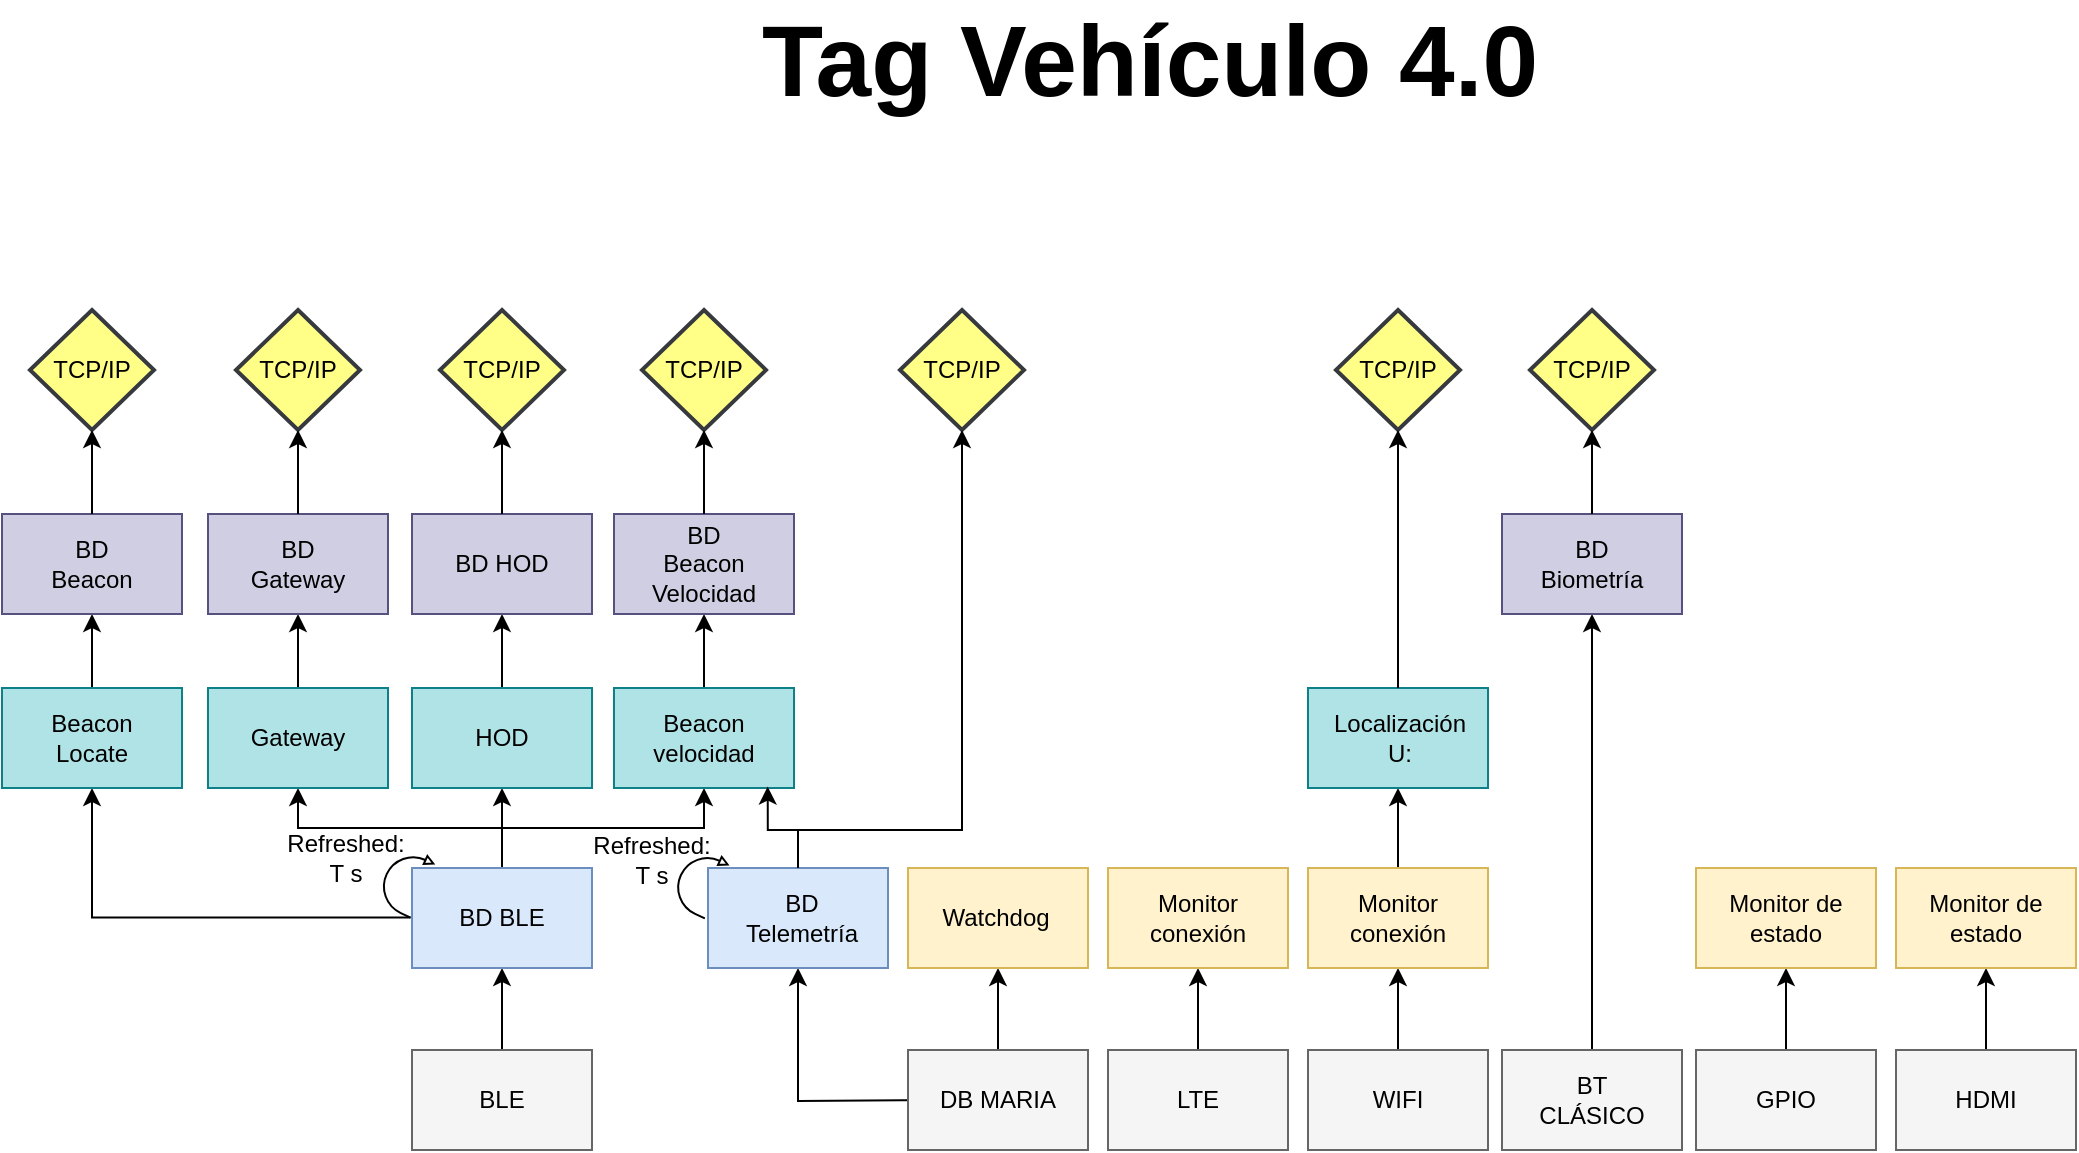 <mxfile version="24.7.6">
  <diagram name="Página-1" id="RtHD7aoakG6yR8nzAqxL">
    <mxGraphModel dx="2807" dy="1119" grid="1" gridSize="10" guides="1" tooltips="1" connect="1" arrows="1" fold="1" page="1" pageScale="1" pageWidth="827" pageHeight="1169" math="0" shadow="0">
      <root>
        <mxCell id="0" />
        <mxCell id="1" parent="0" />
        <mxCell id="BA8jbge-qnIZSc5oDuw1-29" style="edgeStyle=orthogonalEdgeStyle;rounded=0;orthogonalLoop=1;jettySize=auto;html=1;exitX=0.5;exitY=0;exitDx=0;exitDy=0;entryX=0.5;entryY=1;entryDx=0;entryDy=0;" edge="1" parent="1" source="BA8jbge-qnIZSc5oDuw1-2" target="BA8jbge-qnIZSc5oDuw1-17">
          <mxGeometry relative="1" as="geometry" />
        </mxCell>
        <mxCell id="BA8jbge-qnIZSc5oDuw1-2" value="" style="rounded=0;whiteSpace=wrap;html=1;fillColor=#f5f5f5;fontColor=#333333;strokeColor=#666666;" vertex="1" parent="1">
          <mxGeometry x="-336" y="680" width="90" height="50" as="geometry" />
        </mxCell>
        <mxCell id="BA8jbge-qnIZSc5oDuw1-3" value="BLE" style="text;html=1;align=center;verticalAlign=middle;whiteSpace=wrap;rounded=0;" vertex="1" parent="1">
          <mxGeometry x="-321" y="690" width="60" height="30" as="geometry" />
        </mxCell>
        <mxCell id="BA8jbge-qnIZSc5oDuw1-30" style="edgeStyle=orthogonalEdgeStyle;rounded=0;orthogonalLoop=1;jettySize=auto;html=1;exitX=0.5;exitY=0;exitDx=0;exitDy=0;entryX=0.5;entryY=1;entryDx=0;entryDy=0;" edge="1" parent="1" source="BA8jbge-qnIZSc5oDuw1-6" target="BA8jbge-qnIZSc5oDuw1-19">
          <mxGeometry relative="1" as="geometry" />
        </mxCell>
        <mxCell id="BA8jbge-qnIZSc5oDuw1-6" value="" style="rounded=0;whiteSpace=wrap;html=1;fillColor=#f5f5f5;fontColor=#333333;strokeColor=#666666;" vertex="1" parent="1">
          <mxGeometry x="12" y="680" width="90" height="50" as="geometry" />
        </mxCell>
        <mxCell id="BA8jbge-qnIZSc5oDuw1-7" value="LTE" style="text;html=1;align=center;verticalAlign=middle;whiteSpace=wrap;rounded=0;" vertex="1" parent="1">
          <mxGeometry x="27" y="690" width="60" height="30" as="geometry" />
        </mxCell>
        <mxCell id="BA8jbge-qnIZSc5oDuw1-31" style="edgeStyle=orthogonalEdgeStyle;rounded=0;orthogonalLoop=1;jettySize=auto;html=1;exitX=0.5;exitY=0;exitDx=0;exitDy=0;entryX=0.5;entryY=1;entryDx=0;entryDy=0;" edge="1" parent="1" source="BA8jbge-qnIZSc5oDuw1-8" target="BA8jbge-qnIZSc5oDuw1-21">
          <mxGeometry relative="1" as="geometry" />
        </mxCell>
        <mxCell id="BA8jbge-qnIZSc5oDuw1-8" value="" style="rounded=0;whiteSpace=wrap;html=1;fillColor=#f5f5f5;fontColor=#333333;strokeColor=#666666;" vertex="1" parent="1">
          <mxGeometry x="112" y="680" width="90" height="50" as="geometry" />
        </mxCell>
        <mxCell id="BA8jbge-qnIZSc5oDuw1-9" value="WIFI" style="text;html=1;align=center;verticalAlign=middle;whiteSpace=wrap;rounded=0;" vertex="1" parent="1">
          <mxGeometry x="127" y="690" width="60" height="30" as="geometry" />
        </mxCell>
        <mxCell id="BA8jbge-qnIZSc5oDuw1-32" style="edgeStyle=orthogonalEdgeStyle;rounded=0;orthogonalLoop=1;jettySize=auto;html=1;exitX=0.5;exitY=0;exitDx=0;exitDy=0;entryX=0.5;entryY=1;entryDx=0;entryDy=0;" edge="1" parent="1" source="BA8jbge-qnIZSc5oDuw1-10" target="BA8jbge-qnIZSc5oDuw1-23">
          <mxGeometry relative="1" as="geometry" />
        </mxCell>
        <mxCell id="BA8jbge-qnIZSc5oDuw1-10" value="" style="rounded=0;whiteSpace=wrap;html=1;fillColor=#f5f5f5;fontColor=#333333;strokeColor=#666666;" vertex="1" parent="1">
          <mxGeometry x="306" y="680" width="90" height="50" as="geometry" />
        </mxCell>
        <mxCell id="BA8jbge-qnIZSc5oDuw1-11" value="GPIO" style="text;html=1;align=center;verticalAlign=middle;whiteSpace=wrap;rounded=0;" vertex="1" parent="1">
          <mxGeometry x="321" y="690" width="60" height="30" as="geometry" />
        </mxCell>
        <mxCell id="BA8jbge-qnIZSc5oDuw1-33" style="edgeStyle=orthogonalEdgeStyle;rounded=0;orthogonalLoop=1;jettySize=auto;html=1;exitX=0.5;exitY=0;exitDx=0;exitDy=0;entryX=0.5;entryY=1;entryDx=0;entryDy=0;" edge="1" parent="1" source="BA8jbge-qnIZSc5oDuw1-12" target="BA8jbge-qnIZSc5oDuw1-25">
          <mxGeometry relative="1" as="geometry" />
        </mxCell>
        <mxCell id="BA8jbge-qnIZSc5oDuw1-12" value="" style="rounded=0;whiteSpace=wrap;html=1;fillColor=#f5f5f5;fontColor=#333333;strokeColor=#666666;" vertex="1" parent="1">
          <mxGeometry x="406" y="680" width="90" height="50" as="geometry" />
        </mxCell>
        <mxCell id="BA8jbge-qnIZSc5oDuw1-13" value="HDMI" style="text;html=1;align=center;verticalAlign=middle;whiteSpace=wrap;rounded=0;" vertex="1" parent="1">
          <mxGeometry x="421" y="690" width="60" height="30" as="geometry" />
        </mxCell>
        <mxCell id="BA8jbge-qnIZSc5oDuw1-35" style="edgeStyle=orthogonalEdgeStyle;rounded=0;orthogonalLoop=1;jettySize=auto;html=1;exitX=0.5;exitY=0;exitDx=0;exitDy=0;entryX=0.5;entryY=1;entryDx=0;entryDy=0;" edge="1" parent="1" source="BA8jbge-qnIZSc5oDuw1-15" target="BA8jbge-qnIZSc5oDuw1-27">
          <mxGeometry relative="1" as="geometry" />
        </mxCell>
        <mxCell id="BA8jbge-qnIZSc5oDuw1-116" style="edgeStyle=orthogonalEdgeStyle;rounded=0;orthogonalLoop=1;jettySize=auto;html=1;exitX=0;exitY=0.5;exitDx=0;exitDy=0;entryX=0.5;entryY=1;entryDx=0;entryDy=0;" edge="1" parent="1" target="BA8jbge-qnIZSc5oDuw1-42">
          <mxGeometry relative="1" as="geometry">
            <mxPoint x="-73" y="705" as="sourcePoint" />
          </mxGeometry>
        </mxCell>
        <mxCell id="BA8jbge-qnIZSc5oDuw1-15" value="" style="rounded=0;whiteSpace=wrap;html=1;fillColor=#f5f5f5;fontColor=#333333;strokeColor=#666666;" vertex="1" parent="1">
          <mxGeometry x="-88" y="680" width="90" height="50" as="geometry" />
        </mxCell>
        <mxCell id="BA8jbge-qnIZSc5oDuw1-16" value="DB MARIA" style="text;html=1;align=center;verticalAlign=middle;whiteSpace=wrap;rounded=0;" vertex="1" parent="1">
          <mxGeometry x="-73" y="690" width="60" height="30" as="geometry" />
        </mxCell>
        <mxCell id="BA8jbge-qnIZSc5oDuw1-88" style="edgeStyle=orthogonalEdgeStyle;rounded=0;orthogonalLoop=1;jettySize=auto;html=1;exitX=0.5;exitY=0;exitDx=0;exitDy=0;entryX=0.5;entryY=1;entryDx=0;entryDy=0;" edge="1" parent="1" source="BA8jbge-qnIZSc5oDuw1-17" target="BA8jbge-qnIZSc5oDuw1-76">
          <mxGeometry relative="1" as="geometry" />
        </mxCell>
        <mxCell id="BA8jbge-qnIZSc5oDuw1-90" style="edgeStyle=orthogonalEdgeStyle;rounded=0;orthogonalLoop=1;jettySize=auto;html=1;exitX=0.5;exitY=0;exitDx=0;exitDy=0;entryX=0.5;entryY=1;entryDx=0;entryDy=0;" edge="1" parent="1" source="BA8jbge-qnIZSc5oDuw1-17" target="BA8jbge-qnIZSc5oDuw1-83">
          <mxGeometry relative="1" as="geometry" />
        </mxCell>
        <mxCell id="BA8jbge-qnIZSc5oDuw1-93" style="edgeStyle=orthogonalEdgeStyle;rounded=0;orthogonalLoop=1;jettySize=auto;html=1;exitX=0.5;exitY=0;exitDx=0;exitDy=0;entryX=0.5;entryY=1;entryDx=0;entryDy=0;" edge="1" parent="1" source="BA8jbge-qnIZSc5oDuw1-17" target="BA8jbge-qnIZSc5oDuw1-91">
          <mxGeometry relative="1" as="geometry" />
        </mxCell>
        <mxCell id="BA8jbge-qnIZSc5oDuw1-17" value="" style="rounded=0;whiteSpace=wrap;html=1;fillColor=#dae8fc;strokeColor=#6c8ebf;" vertex="1" parent="1">
          <mxGeometry x="-336" y="589" width="90" height="50" as="geometry" />
        </mxCell>
        <mxCell id="BA8jbge-qnIZSc5oDuw1-18" value="BD BLE" style="text;html=1;align=center;verticalAlign=middle;whiteSpace=wrap;rounded=0;" vertex="1" parent="1">
          <mxGeometry x="-321" y="599" width="60" height="30" as="geometry" />
        </mxCell>
        <mxCell id="BA8jbge-qnIZSc5oDuw1-19" value="" style="rounded=0;whiteSpace=wrap;html=1;fillColor=#fff2cc;strokeColor=#d6b656;" vertex="1" parent="1">
          <mxGeometry x="12" y="589" width="90" height="50" as="geometry" />
        </mxCell>
        <mxCell id="BA8jbge-qnIZSc5oDuw1-20" value="Monitor conexión" style="text;html=1;align=center;verticalAlign=middle;whiteSpace=wrap;rounded=0;" vertex="1" parent="1">
          <mxGeometry x="27" y="599" width="60" height="30" as="geometry" />
        </mxCell>
        <mxCell id="BA8jbge-qnIZSc5oDuw1-55" style="edgeStyle=orthogonalEdgeStyle;rounded=0;orthogonalLoop=1;jettySize=auto;html=1;exitX=0.5;exitY=0;exitDx=0;exitDy=0;entryX=0.5;entryY=1;entryDx=0;entryDy=0;" edge="1" parent="1" source="BA8jbge-qnIZSc5oDuw1-21" target="BA8jbge-qnIZSc5oDuw1-54">
          <mxGeometry relative="1" as="geometry" />
        </mxCell>
        <mxCell id="BA8jbge-qnIZSc5oDuw1-21" value="" style="rounded=0;whiteSpace=wrap;html=1;fillColor=#fff2cc;strokeColor=#d6b656;" vertex="1" parent="1">
          <mxGeometry x="112" y="589" width="90" height="50" as="geometry" />
        </mxCell>
        <mxCell id="BA8jbge-qnIZSc5oDuw1-22" value="Monitor conexión" style="text;html=1;align=center;verticalAlign=middle;whiteSpace=wrap;rounded=0;" vertex="1" parent="1">
          <mxGeometry x="127" y="599" width="60" height="30" as="geometry" />
        </mxCell>
        <mxCell id="BA8jbge-qnIZSc5oDuw1-23" value="" style="rounded=0;whiteSpace=wrap;html=1;fillColor=#fff2cc;strokeColor=#d6b656;" vertex="1" parent="1">
          <mxGeometry x="306" y="589" width="90" height="50" as="geometry" />
        </mxCell>
        <mxCell id="BA8jbge-qnIZSc5oDuw1-24" value="Monitor de estado" style="text;html=1;align=center;verticalAlign=middle;whiteSpace=wrap;rounded=0;" vertex="1" parent="1">
          <mxGeometry x="321" y="599" width="60" height="30" as="geometry" />
        </mxCell>
        <mxCell id="BA8jbge-qnIZSc5oDuw1-25" value="" style="rounded=0;whiteSpace=wrap;html=1;fillColor=#fff2cc;strokeColor=#d6b656;" vertex="1" parent="1">
          <mxGeometry x="406" y="589" width="90" height="50" as="geometry" />
        </mxCell>
        <mxCell id="BA8jbge-qnIZSc5oDuw1-26" value="Monitor de estado" style="text;html=1;align=center;verticalAlign=middle;whiteSpace=wrap;rounded=0;" vertex="1" parent="1">
          <mxGeometry x="421" y="599" width="60" height="30" as="geometry" />
        </mxCell>
        <mxCell id="BA8jbge-qnIZSc5oDuw1-27" value="" style="rounded=0;whiteSpace=wrap;html=1;fillColor=#fff2cc;strokeColor=#d6b656;" vertex="1" parent="1">
          <mxGeometry x="-88" y="589" width="90" height="50" as="geometry" />
        </mxCell>
        <mxCell id="BA8jbge-qnIZSc5oDuw1-28" value="Watchdog" style="text;html=1;align=center;verticalAlign=middle;whiteSpace=wrap;rounded=0;" vertex="1" parent="1">
          <mxGeometry x="-74" y="599" width="60" height="30" as="geometry" />
        </mxCell>
        <mxCell id="BA8jbge-qnIZSc5oDuw1-71" style="edgeStyle=orthogonalEdgeStyle;rounded=0;orthogonalLoop=1;jettySize=auto;html=1;exitX=0;exitY=0;exitDx=20;exitDy=31.48;exitPerimeter=0;entryX=0.5;entryY=1;entryDx=0;entryDy=0;" edge="1" parent="1" source="BA8jbge-qnIZSc5oDuw1-38" target="BA8jbge-qnIZSc5oDuw1-60">
          <mxGeometry relative="1" as="geometry">
            <Array as="points">
              <mxPoint x="-496" y="614" />
            </Array>
          </mxGeometry>
        </mxCell>
        <mxCell id="BA8jbge-qnIZSc5oDuw1-38" value="" style="html=1;shadow=0;dashed=0;align=center;verticalAlign=middle;shape=mxgraph.arrows2.uTurnArrow;dy=0;arrowHead=4.41;dx2=4.26;rotation=25;" vertex="1" parent="1">
          <mxGeometry x="-349.13" y="579.56" width="20" height="31.48" as="geometry" />
        </mxCell>
        <mxCell id="BA8jbge-qnIZSc5oDuw1-41" value="Refreshed:&lt;div&gt;T s&lt;/div&gt;" style="text;html=1;align=center;verticalAlign=middle;whiteSpace=wrap;rounded=0;" vertex="1" parent="1">
          <mxGeometry x="-399" y="569" width="60" height="30" as="geometry" />
        </mxCell>
        <mxCell id="BA8jbge-qnIZSc5oDuw1-42" value="" style="rounded=0;whiteSpace=wrap;html=1;fillColor=#dae8fc;strokeColor=#6c8ebf;" vertex="1" parent="1">
          <mxGeometry x="-188" y="589" width="90" height="50" as="geometry" />
        </mxCell>
        <mxCell id="BA8jbge-qnIZSc5oDuw1-43" value="BD Telemetría" style="text;html=1;align=center;verticalAlign=middle;whiteSpace=wrap;rounded=0;" vertex="1" parent="1">
          <mxGeometry x="-171" y="599" width="60" height="30" as="geometry" />
        </mxCell>
        <mxCell id="BA8jbge-qnIZSc5oDuw1-45" value="TCP/IP" style="strokeWidth=2;html=1;shape=mxgraph.flowchart.decision;whiteSpace=wrap;fillColor=#ffff88;strokeColor=#36393d;" vertex="1" parent="1">
          <mxGeometry x="-92" y="310" width="62" height="60" as="geometry" />
        </mxCell>
        <mxCell id="BA8jbge-qnIZSc5oDuw1-47" style="edgeStyle=orthogonalEdgeStyle;rounded=0;orthogonalLoop=1;jettySize=auto;html=1;exitX=0.5;exitY=0;exitDx=0;exitDy=0;entryX=0.5;entryY=1;entryDx=0;entryDy=0;" edge="1" parent="1" source="BA8jbge-qnIZSc5oDuw1-48" target="BA8jbge-qnIZSc5oDuw1-50">
          <mxGeometry relative="1" as="geometry" />
        </mxCell>
        <mxCell id="BA8jbge-qnIZSc5oDuw1-48" value="" style="rounded=0;whiteSpace=wrap;html=1;fillColor=#f5f5f5;fontColor=#333333;strokeColor=#666666;" vertex="1" parent="1">
          <mxGeometry x="209" y="680" width="90" height="50" as="geometry" />
        </mxCell>
        <mxCell id="BA8jbge-qnIZSc5oDuw1-49" value="BT CLÁSICO" style="text;html=1;align=center;verticalAlign=middle;whiteSpace=wrap;rounded=0;" vertex="1" parent="1">
          <mxGeometry x="224" y="690" width="60" height="30" as="geometry" />
        </mxCell>
        <mxCell id="BA8jbge-qnIZSc5oDuw1-50" value="" style="rounded=0;whiteSpace=wrap;html=1;fillColor=#d0cee2;strokeColor=#56517e;" vertex="1" parent="1">
          <mxGeometry x="209" y="412" width="90" height="50" as="geometry" />
        </mxCell>
        <mxCell id="BA8jbge-qnIZSc5oDuw1-51" value="BD Biometría" style="text;html=1;align=center;verticalAlign=middle;whiteSpace=wrap;rounded=0;" vertex="1" parent="1">
          <mxGeometry x="224" y="422" width="60" height="30" as="geometry" />
        </mxCell>
        <mxCell id="BA8jbge-qnIZSc5oDuw1-52" value="TCP/IP" style="strokeWidth=2;html=1;shape=mxgraph.flowchart.decision;whiteSpace=wrap;fillColor=#ffff88;strokeColor=#36393d;" vertex="1" parent="1">
          <mxGeometry x="223" y="310" width="62" height="60" as="geometry" />
        </mxCell>
        <mxCell id="BA8jbge-qnIZSc5oDuw1-53" style="edgeStyle=orthogonalEdgeStyle;rounded=0;orthogonalLoop=1;jettySize=auto;html=1;exitX=0.5;exitY=0;exitDx=0;exitDy=0;entryX=0.5;entryY=1;entryDx=0;entryDy=0;entryPerimeter=0;" edge="1" parent="1" source="BA8jbge-qnIZSc5oDuw1-50" target="BA8jbge-qnIZSc5oDuw1-52">
          <mxGeometry relative="1" as="geometry" />
        </mxCell>
        <mxCell id="BA8jbge-qnIZSc5oDuw1-54" value="" style="rounded=0;whiteSpace=wrap;html=1;fillColor=#b0e3e6;strokeColor=#0e8088;" vertex="1" parent="1">
          <mxGeometry x="112" y="499" width="90" height="50" as="geometry" />
        </mxCell>
        <mxCell id="BA8jbge-qnIZSc5oDuw1-56" value="Localización&lt;div&gt;U:&lt;/div&gt;" style="text;html=1;align=center;verticalAlign=middle;whiteSpace=wrap;rounded=0;" vertex="1" parent="1">
          <mxGeometry x="127" y="509" width="62" height="30" as="geometry" />
        </mxCell>
        <mxCell id="BA8jbge-qnIZSc5oDuw1-57" value="TCP/IP" style="strokeWidth=2;html=1;shape=mxgraph.flowchart.decision;whiteSpace=wrap;fillColor=#ffff88;strokeColor=#36393d;" vertex="1" parent="1">
          <mxGeometry x="126" y="310" width="62" height="60" as="geometry" />
        </mxCell>
        <mxCell id="BA8jbge-qnIZSc5oDuw1-58" style="edgeStyle=orthogonalEdgeStyle;rounded=0;orthogonalLoop=1;jettySize=auto;html=1;exitX=0.5;exitY=0;exitDx=0;exitDy=0;entryX=0.5;entryY=1;entryDx=0;entryDy=0;entryPerimeter=0;" edge="1" parent="1" source="BA8jbge-qnIZSc5oDuw1-54" target="BA8jbge-qnIZSc5oDuw1-57">
          <mxGeometry relative="1" as="geometry" />
        </mxCell>
        <mxCell id="BA8jbge-qnIZSc5oDuw1-75" style="edgeStyle=orthogonalEdgeStyle;rounded=0;orthogonalLoop=1;jettySize=auto;html=1;exitX=0.5;exitY=0;exitDx=0;exitDy=0;entryX=0.5;entryY=1;entryDx=0;entryDy=0;" edge="1" parent="1" source="BA8jbge-qnIZSc5oDuw1-60" target="BA8jbge-qnIZSc5oDuw1-63">
          <mxGeometry relative="1" as="geometry" />
        </mxCell>
        <mxCell id="BA8jbge-qnIZSc5oDuw1-60" value="" style="rounded=0;whiteSpace=wrap;html=1;fillColor=#b0e3e6;strokeColor=#0e8088;" vertex="1" parent="1">
          <mxGeometry x="-541" y="499" width="90" height="50" as="geometry" />
        </mxCell>
        <mxCell id="BA8jbge-qnIZSc5oDuw1-61" value="Beacon Locate" style="text;html=1;align=center;verticalAlign=middle;whiteSpace=wrap;rounded=0;" vertex="1" parent="1">
          <mxGeometry x="-527" y="509" width="62" height="30" as="geometry" />
        </mxCell>
        <mxCell id="BA8jbge-qnIZSc5oDuw1-63" value="" style="rounded=0;whiteSpace=wrap;html=1;fillColor=#d0cee2;strokeColor=#56517e;" vertex="1" parent="1">
          <mxGeometry x="-541" y="412" width="90" height="50" as="geometry" />
        </mxCell>
        <mxCell id="BA8jbge-qnIZSc5oDuw1-66" value="BD Beacon" style="text;html=1;align=center;verticalAlign=middle;whiteSpace=wrap;rounded=0;" vertex="1" parent="1">
          <mxGeometry x="-527" y="422" width="62" height="30" as="geometry" />
        </mxCell>
        <mxCell id="BA8jbge-qnIZSc5oDuw1-67" value="TCP/IP" style="strokeWidth=2;html=1;shape=mxgraph.flowchart.decision;whiteSpace=wrap;fillColor=#ffff88;strokeColor=#36393d;" vertex="1" parent="1">
          <mxGeometry x="-527" y="310" width="62" height="60" as="geometry" />
        </mxCell>
        <mxCell id="BA8jbge-qnIZSc5oDuw1-73" style="edgeStyle=orthogonalEdgeStyle;rounded=0;orthogonalLoop=1;jettySize=auto;html=1;exitX=0.5;exitY=0;exitDx=0;exitDy=0;entryX=0.5;entryY=1;entryDx=0;entryDy=0;entryPerimeter=0;" edge="1" parent="1" source="BA8jbge-qnIZSc5oDuw1-63" target="BA8jbge-qnIZSc5oDuw1-67">
          <mxGeometry relative="1" as="geometry" />
        </mxCell>
        <mxCell id="BA8jbge-qnIZSc5oDuw1-82" style="edgeStyle=orthogonalEdgeStyle;rounded=0;orthogonalLoop=1;jettySize=auto;html=1;exitX=0.5;exitY=0;exitDx=0;exitDy=0;entryX=0.5;entryY=1;entryDx=0;entryDy=0;" edge="1" parent="1" source="BA8jbge-qnIZSc5oDuw1-76" target="BA8jbge-qnIZSc5oDuw1-80">
          <mxGeometry relative="1" as="geometry" />
        </mxCell>
        <mxCell id="BA8jbge-qnIZSc5oDuw1-76" value="" style="rounded=0;whiteSpace=wrap;html=1;fillColor=#b0e3e6;strokeColor=#0e8088;" vertex="1" parent="1">
          <mxGeometry x="-438" y="499" width="90" height="50" as="geometry" />
        </mxCell>
        <mxCell id="BA8jbge-qnIZSc5oDuw1-77" value="Gateway" style="text;html=1;align=center;verticalAlign=middle;whiteSpace=wrap;rounded=0;" vertex="1" parent="1">
          <mxGeometry x="-424" y="509" width="62" height="30" as="geometry" />
        </mxCell>
        <mxCell id="BA8jbge-qnIZSc5oDuw1-80" value="" style="rounded=0;whiteSpace=wrap;html=1;fillColor=#d0cee2;strokeColor=#56517e;" vertex="1" parent="1">
          <mxGeometry x="-438" y="412" width="90" height="50" as="geometry" />
        </mxCell>
        <mxCell id="BA8jbge-qnIZSc5oDuw1-81" value="BD Gateway" style="text;html=1;align=center;verticalAlign=middle;whiteSpace=wrap;rounded=0;" vertex="1" parent="1">
          <mxGeometry x="-424" y="422" width="62" height="30" as="geometry" />
        </mxCell>
        <mxCell id="BA8jbge-qnIZSc5oDuw1-106" style="edgeStyle=orthogonalEdgeStyle;rounded=0;orthogonalLoop=1;jettySize=auto;html=1;exitX=0.5;exitY=0;exitDx=0;exitDy=0;entryX=0.5;entryY=1;entryDx=0;entryDy=0;" edge="1" parent="1" source="BA8jbge-qnIZSc5oDuw1-83" target="BA8jbge-qnIZSc5oDuw1-104">
          <mxGeometry relative="1" as="geometry" />
        </mxCell>
        <mxCell id="BA8jbge-qnIZSc5oDuw1-83" value="" style="rounded=0;whiteSpace=wrap;html=1;fillColor=#b0e3e6;strokeColor=#0e8088;" vertex="1" parent="1">
          <mxGeometry x="-336" y="499" width="90" height="50" as="geometry" />
        </mxCell>
        <mxCell id="BA8jbge-qnIZSc5oDuw1-84" value="HOD" style="text;html=1;align=center;verticalAlign=middle;whiteSpace=wrap;rounded=0;" vertex="1" parent="1">
          <mxGeometry x="-322" y="509" width="62" height="30" as="geometry" />
        </mxCell>
        <mxCell id="BA8jbge-qnIZSc5oDuw1-98" style="edgeStyle=orthogonalEdgeStyle;rounded=0;orthogonalLoop=1;jettySize=auto;html=1;exitX=0.5;exitY=0;exitDx=0;exitDy=0;entryX=0.5;entryY=1;entryDx=0;entryDy=0;" edge="1" parent="1" source="BA8jbge-qnIZSc5oDuw1-91" target="BA8jbge-qnIZSc5oDuw1-95">
          <mxGeometry relative="1" as="geometry" />
        </mxCell>
        <mxCell id="BA8jbge-qnIZSc5oDuw1-91" value="" style="rounded=0;whiteSpace=wrap;html=1;fillColor=#b0e3e6;strokeColor=#0e8088;" vertex="1" parent="1">
          <mxGeometry x="-235" y="499" width="90" height="50" as="geometry" />
        </mxCell>
        <mxCell id="BA8jbge-qnIZSc5oDuw1-92" value="Beacon velocidad" style="text;html=1;align=center;verticalAlign=middle;whiteSpace=wrap;rounded=0;" vertex="1" parent="1">
          <mxGeometry x="-221" y="509" width="62" height="30" as="geometry" />
        </mxCell>
        <mxCell id="BA8jbge-qnIZSc5oDuw1-95" value="" style="rounded=0;whiteSpace=wrap;html=1;fillColor=#d0cee2;strokeColor=#56517e;" vertex="1" parent="1">
          <mxGeometry x="-235" y="412" width="90" height="50" as="geometry" />
        </mxCell>
        <mxCell id="BA8jbge-qnIZSc5oDuw1-96" value="BD Beacon Velocidad" style="text;html=1;align=center;verticalAlign=middle;whiteSpace=wrap;rounded=0;" vertex="1" parent="1">
          <mxGeometry x="-221" y="422" width="62" height="30" as="geometry" />
        </mxCell>
        <mxCell id="BA8jbge-qnIZSc5oDuw1-102" value="" style="html=1;shadow=0;dashed=0;align=center;verticalAlign=middle;shape=mxgraph.arrows2.uTurnArrow;dy=0;arrowHead=4.41;dx2=4.26;rotation=25;" vertex="1" parent="1">
          <mxGeometry x="-202" y="580" width="20" height="31.48" as="geometry" />
        </mxCell>
        <mxCell id="BA8jbge-qnIZSc5oDuw1-103" value="Refreshed:&lt;div&gt;T s&lt;/div&gt;" style="text;html=1;align=center;verticalAlign=middle;whiteSpace=wrap;rounded=0;" vertex="1" parent="1">
          <mxGeometry x="-246" y="570" width="60" height="30" as="geometry" />
        </mxCell>
        <mxCell id="BA8jbge-qnIZSc5oDuw1-104" value="" style="rounded=0;whiteSpace=wrap;html=1;fillColor=#d0cee2;strokeColor=#56517e;" vertex="1" parent="1">
          <mxGeometry x="-336" y="412" width="90" height="50" as="geometry" />
        </mxCell>
        <mxCell id="BA8jbge-qnIZSc5oDuw1-105" value="BD HOD" style="text;html=1;align=center;verticalAlign=middle;whiteSpace=wrap;rounded=0;" vertex="1" parent="1">
          <mxGeometry x="-322" y="422" width="62" height="30" as="geometry" />
        </mxCell>
        <mxCell id="BA8jbge-qnIZSc5oDuw1-107" value="TCP/IP" style="strokeWidth=2;html=1;shape=mxgraph.flowchart.decision;whiteSpace=wrap;fillColor=#ffff88;strokeColor=#36393d;" vertex="1" parent="1">
          <mxGeometry x="-424" y="310" width="62" height="60" as="geometry" />
        </mxCell>
        <mxCell id="BA8jbge-qnIZSc5oDuw1-108" style="edgeStyle=orthogonalEdgeStyle;rounded=0;orthogonalLoop=1;jettySize=auto;html=1;exitX=0.5;exitY=0;exitDx=0;exitDy=0;entryX=0.5;entryY=1;entryDx=0;entryDy=0;entryPerimeter=0;" edge="1" parent="1" source="BA8jbge-qnIZSc5oDuw1-80" target="BA8jbge-qnIZSc5oDuw1-107">
          <mxGeometry relative="1" as="geometry" />
        </mxCell>
        <mxCell id="BA8jbge-qnIZSc5oDuw1-109" value="TCP/IP" style="strokeWidth=2;html=1;shape=mxgraph.flowchart.decision;whiteSpace=wrap;fillColor=#ffff88;strokeColor=#36393d;" vertex="1" parent="1">
          <mxGeometry x="-322" y="310" width="62" height="60" as="geometry" />
        </mxCell>
        <mxCell id="BA8jbge-qnIZSc5oDuw1-110" style="edgeStyle=orthogonalEdgeStyle;rounded=0;orthogonalLoop=1;jettySize=auto;html=1;exitX=0.5;exitY=0;exitDx=0;exitDy=0;entryX=0.5;entryY=1;entryDx=0;entryDy=0;entryPerimeter=0;" edge="1" parent="1" source="BA8jbge-qnIZSc5oDuw1-104" target="BA8jbge-qnIZSc5oDuw1-109">
          <mxGeometry relative="1" as="geometry" />
        </mxCell>
        <mxCell id="BA8jbge-qnIZSc5oDuw1-111" value="TCP/IP" style="strokeWidth=2;html=1;shape=mxgraph.flowchart.decision;whiteSpace=wrap;fillColor=#ffff88;strokeColor=#36393d;" vertex="1" parent="1">
          <mxGeometry x="-221" y="310" width="62" height="60" as="geometry" />
        </mxCell>
        <mxCell id="BA8jbge-qnIZSc5oDuw1-112" style="edgeStyle=orthogonalEdgeStyle;rounded=0;orthogonalLoop=1;jettySize=auto;html=1;exitX=0.5;exitY=0;exitDx=0;exitDy=0;entryX=0.5;entryY=1;entryDx=0;entryDy=0;entryPerimeter=0;" edge="1" parent="1" source="BA8jbge-qnIZSc5oDuw1-95" target="BA8jbge-qnIZSc5oDuw1-111">
          <mxGeometry relative="1" as="geometry" />
        </mxCell>
        <mxCell id="BA8jbge-qnIZSc5oDuw1-113" value="Tag Vehículo 4.0" style="text;html=1;align=center;verticalAlign=middle;whiteSpace=wrap;rounded=0;fontSize=50;fontStyle=1" vertex="1" parent="1">
          <mxGeometry x="-257" y="160" width="580" height="50" as="geometry" />
        </mxCell>
        <mxCell id="BA8jbge-qnIZSc5oDuw1-117" style="edgeStyle=orthogonalEdgeStyle;rounded=0;orthogonalLoop=1;jettySize=auto;html=1;exitX=0.5;exitY=0;exitDx=0;exitDy=0;entryX=0.854;entryY=0.986;entryDx=0;entryDy=0;entryPerimeter=0;" edge="1" parent="1" source="BA8jbge-qnIZSc5oDuw1-42" target="BA8jbge-qnIZSc5oDuw1-91">
          <mxGeometry relative="1" as="geometry">
            <Array as="points">
              <mxPoint x="-143" y="570" />
              <mxPoint x="-158" y="570" />
            </Array>
          </mxGeometry>
        </mxCell>
        <mxCell id="BA8jbge-qnIZSc5oDuw1-118" style="edgeStyle=orthogonalEdgeStyle;rounded=0;orthogonalLoop=1;jettySize=auto;html=1;exitX=0.5;exitY=0;exitDx=0;exitDy=0;entryX=0.5;entryY=1;entryDx=0;entryDy=0;entryPerimeter=0;" edge="1" parent="1" source="BA8jbge-qnIZSc5oDuw1-42" target="BA8jbge-qnIZSc5oDuw1-45">
          <mxGeometry relative="1" as="geometry">
            <Array as="points">
              <mxPoint x="-143" y="570" />
              <mxPoint x="-61" y="570" />
            </Array>
          </mxGeometry>
        </mxCell>
      </root>
    </mxGraphModel>
  </diagram>
</mxfile>
